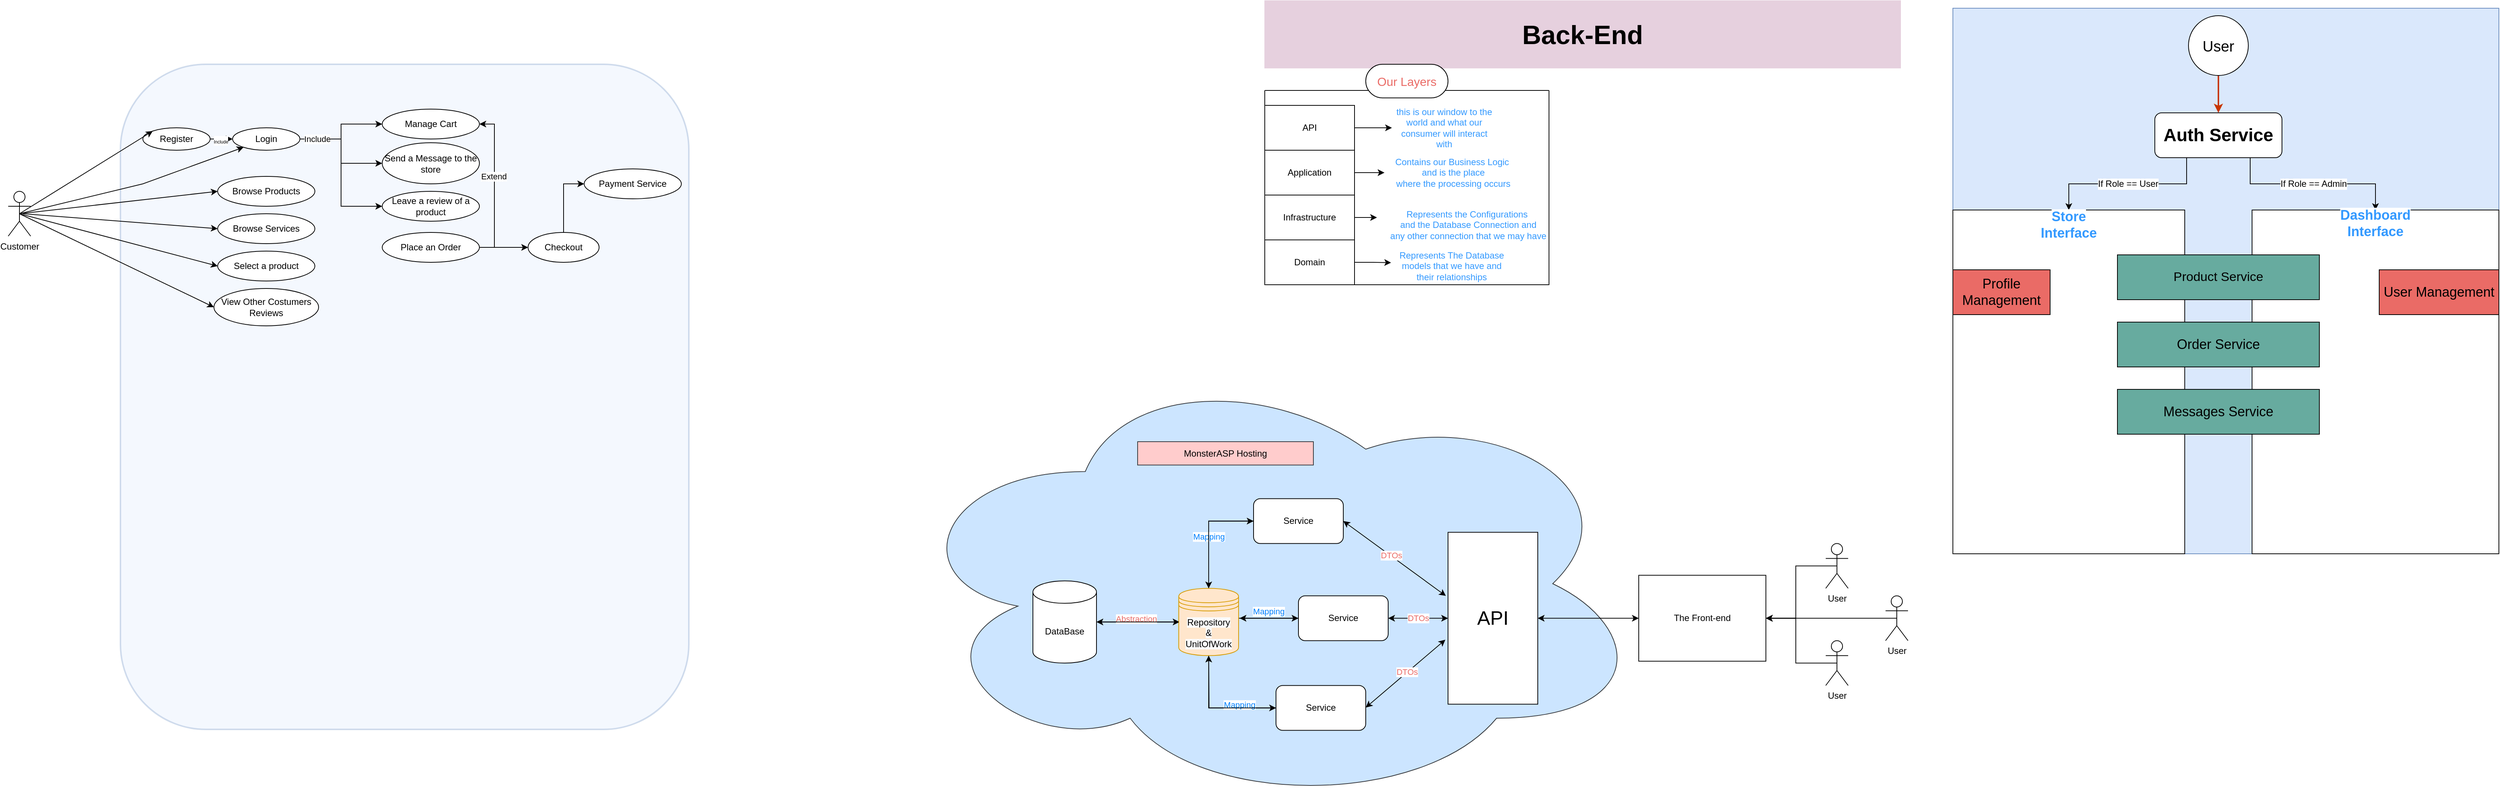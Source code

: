<mxfile version="24.9.0">
  <diagram name="Page-1" id="53EptZiF0VgPAhtHQbv1">
    <mxGraphModel dx="3916" dy="1809" grid="1" gridSize="10" guides="1" tooltips="1" connect="1" arrows="1" fold="1" page="1" pageScale="1" pageWidth="850" pageHeight="1100" math="0" shadow="0">
      <root>
        <mxCell id="0" />
        <mxCell id="1" parent="0" />
        <mxCell id="EGaE_BsWsuX4VPveSWQg-1" value="" style="ellipse;shape=cloud;whiteSpace=wrap;html=1;fillColor=#cce5ff;strokeColor=#36393d;" vertex="1" parent="1">
          <mxGeometry x="-1340" y="-620" width="1000" height="600" as="geometry" />
        </mxCell>
        <mxCell id="XSrR4Fl4yp7n7AM9qIPY-21" value="" style="swimlane;startSize=0;" parent="1" vertex="1">
          <mxGeometry x="-850" y="-980" width="380" height="260" as="geometry">
            <mxRectangle x="-850" y="-980" width="50" height="40" as="alternateBounds" />
          </mxGeometry>
        </mxCell>
        <mxCell id="XSrR4Fl4yp7n7AM9qIPY-11" value="&lt;span style=&quot;text-align: left;&quot;&gt;&lt;font color=&quot;#3399ff&quot;&gt;Represents The Database models that we have and their relationships&lt;/font&gt;&lt;/span&gt;" style="text;html=1;align=center;verticalAlign=middle;whiteSpace=wrap;rounded=0;" parent="XSrR4Fl4yp7n7AM9qIPY-21" vertex="1">
          <mxGeometry x="170" y="210" width="160" height="50" as="geometry" />
        </mxCell>
        <mxCell id="_j5DZ5Zvk47AiCZI-Ahg-1" value="" style="whiteSpace=wrap;html=1;aspect=fixed;fillColor=#dae8fc;strokeColor=#6c8ebf;" parent="1" vertex="1">
          <mxGeometry x="70" y="-1090" width="730" height="730" as="geometry" />
        </mxCell>
        <mxCell id="_j5DZ5Zvk47AiCZI-Ahg-8" value="&lt;font style=&quot;font-size: 12px;&quot;&gt;If Role == Admin&lt;/font&gt;" style="edgeStyle=orthogonalEdgeStyle;rounded=0;orthogonalLoop=1;jettySize=auto;html=1;exitX=0.75;exitY=1;exitDx=0;exitDy=0;entryX=0.5;entryY=0;entryDx=0;entryDy=0;" parent="1" source="_j5DZ5Zvk47AiCZI-Ahg-2" target="_j5DZ5Zvk47AiCZI-Ahg-6" edge="1">
          <mxGeometry relative="1" as="geometry" />
        </mxCell>
        <mxCell id="_j5DZ5Zvk47AiCZI-Ahg-9" value="&lt;font style=&quot;font-size: 12px;&quot;&gt;If Role == User&lt;/font&gt;" style="edgeStyle=orthogonalEdgeStyle;rounded=0;orthogonalLoop=1;jettySize=auto;html=1;exitX=0.25;exitY=1;exitDx=0;exitDy=0;entryX=0.5;entryY=0;entryDx=0;entryDy=0;" parent="1" source="_j5DZ5Zvk47AiCZI-Ahg-2" target="_j5DZ5Zvk47AiCZI-Ahg-7" edge="1">
          <mxGeometry relative="1" as="geometry" />
        </mxCell>
        <mxCell id="_j5DZ5Zvk47AiCZI-Ahg-2" value="&lt;h3 style=&quot;&quot;&gt;&lt;font style=&quot;font-size: 24px;&quot;&gt;Auth Service&lt;/font&gt;&lt;/h3&gt;" style="rounded=1;whiteSpace=wrap;html=1;" parent="1" vertex="1">
          <mxGeometry x="340" y="-950" width="170" height="60" as="geometry" />
        </mxCell>
        <mxCell id="_j5DZ5Zvk47AiCZI-Ahg-4" style="edgeStyle=orthogonalEdgeStyle;rounded=1;orthogonalLoop=1;jettySize=auto;html=1;exitX=0.5;exitY=1;exitDx=0;exitDy=0;fillColor=#fa6800;strokeColor=#C73500;curved=0;strokeWidth=2;" parent="1" source="_j5DZ5Zvk47AiCZI-Ahg-3" target="_j5DZ5Zvk47AiCZI-Ahg-2" edge="1">
          <mxGeometry relative="1" as="geometry" />
        </mxCell>
        <mxCell id="_j5DZ5Zvk47AiCZI-Ahg-3" value="&lt;font style=&quot;font-size: 20px;&quot;&gt;User&lt;/font&gt;" style="ellipse;whiteSpace=wrap;html=1;aspect=fixed;" parent="1" vertex="1">
          <mxGeometry x="385" y="-1080" width="80" height="80" as="geometry" />
        </mxCell>
        <mxCell id="_j5DZ5Zvk47AiCZI-Ahg-6" value="" style="rounded=0;whiteSpace=wrap;html=1;" parent="1" vertex="1">
          <mxGeometry x="470" y="-820" width="330" height="460" as="geometry" />
        </mxCell>
        <mxCell id="_j5DZ5Zvk47AiCZI-Ahg-7" value="" style="rounded=0;whiteSpace=wrap;html=1;" parent="1" vertex="1">
          <mxGeometry x="70" y="-820" width="310" height="460" as="geometry" />
        </mxCell>
        <mxCell id="_j5DZ5Zvk47AiCZI-Ahg-10" value="&lt;font color=&quot;#3399ff&quot; size=&quot;1&quot; style=&quot;&quot;&gt;&lt;b style=&quot;background-color: rgb(255, 255, 255); font-size: 18px;&quot;&gt;Dashboard Interface&lt;/b&gt;&lt;/font&gt;" style="text;html=1;align=center;verticalAlign=middle;whiteSpace=wrap;rounded=0;" parent="1" vertex="1">
          <mxGeometry x="572.82" y="-822.5" width="124.37" height="40" as="geometry" />
        </mxCell>
        <mxCell id="_j5DZ5Zvk47AiCZI-Ahg-11" value="&lt;font color=&quot;#3399ff&quot; style=&quot;font-size: 18px; background-color: rgb(255, 255, 255);&quot;&gt;&lt;b&gt;Store Interface&lt;/b&gt;&lt;/font&gt;" style="text;html=1;align=center;verticalAlign=middle;whiteSpace=wrap;rounded=0;" parent="1" vertex="1">
          <mxGeometry x="180" y="-822.5" width="90" height="45" as="geometry" />
        </mxCell>
        <mxCell id="_j5DZ5Zvk47AiCZI-Ahg-13" value="&lt;font style=&quot;font-size: 17px;&quot;&gt;Product Service&lt;/font&gt;" style="rounded=0;whiteSpace=wrap;html=1;fillColor=#67AB9F;" parent="1" vertex="1">
          <mxGeometry x="290" y="-760" width="270" height="60" as="geometry" />
        </mxCell>
        <mxCell id="_j5DZ5Zvk47AiCZI-Ahg-14" value="&lt;font style=&quot;font-size: 18px;&quot;&gt;Order Service&lt;/font&gt;" style="rounded=0;whiteSpace=wrap;html=1;strokeColor=#000000;fillColor=#67AB9F;" parent="1" vertex="1">
          <mxGeometry x="290" y="-670" width="270" height="60" as="geometry" />
        </mxCell>
        <mxCell id="_j5DZ5Zvk47AiCZI-Ahg-15" value="&lt;font style=&quot;font-size: 18px;&quot;&gt;Messages Service&lt;/font&gt;" style="rounded=0;whiteSpace=wrap;html=1;fillColor=#67AB9F;" parent="1" vertex="1">
          <mxGeometry x="290" y="-580" width="270" height="60" as="geometry" />
        </mxCell>
        <mxCell id="_j5DZ5Zvk47AiCZI-Ahg-16" value="&lt;font style=&quot;font-size: 18px;&quot;&gt;Profile Management&lt;/font&gt;" style="rounded=0;whiteSpace=wrap;html=1;fillColor=#EA6B66;" parent="1" vertex="1">
          <mxGeometry x="70" y="-740" width="130" height="60" as="geometry" />
        </mxCell>
        <mxCell id="_j5DZ5Zvk47AiCZI-Ahg-17" value="&lt;font style=&quot;font-size: 18px;&quot;&gt;User Management&lt;/font&gt;" style="rounded=0;whiteSpace=wrap;html=1;fillColor=#EA6B66;" parent="1" vertex="1">
          <mxGeometry x="640" y="-740" width="160" height="60" as="geometry" />
        </mxCell>
        <mxCell id="XSrR4Fl4yp7n7AM9qIPY-2" value="&lt;h1&gt;&lt;font style=&quot;font-size: 35px; background-color: rgb(230, 208, 222);&quot;&gt;Back-End&lt;/font&gt;&lt;/h1&gt;" style="rounded=0;whiteSpace=wrap;html=1;strokeColor=#E6D0DE;fillColor=#E6D0DE;" parent="1" vertex="1">
          <mxGeometry x="-850" y="-1100" width="850" height="90" as="geometry" />
        </mxCell>
        <mxCell id="XSrR4Fl4yp7n7AM9qIPY-5" value="Domain" style="rounded=0;whiteSpace=wrap;html=1;" parent="1" vertex="1">
          <mxGeometry x="-850" y="-780" width="120" height="60" as="geometry" />
        </mxCell>
        <mxCell id="XSrR4Fl4yp7n7AM9qIPY-16" style="edgeStyle=orthogonalEdgeStyle;rounded=0;orthogonalLoop=1;jettySize=auto;html=1;exitX=1;exitY=0.75;exitDx=0;exitDy=0;" parent="1" source="XSrR4Fl4yp7n7AM9qIPY-6" target="XSrR4Fl4yp7n7AM9qIPY-13" edge="1">
          <mxGeometry relative="1" as="geometry">
            <Array as="points">
              <mxPoint x="-730" y="-810" />
            </Array>
          </mxGeometry>
        </mxCell>
        <mxCell id="XSrR4Fl4yp7n7AM9qIPY-6" value="Infrastructure" style="rounded=0;whiteSpace=wrap;html=1;" parent="1" vertex="1">
          <mxGeometry x="-850" y="-840" width="120" height="60" as="geometry" />
        </mxCell>
        <mxCell id="XSrR4Fl4yp7n7AM9qIPY-18" style="edgeStyle=orthogonalEdgeStyle;rounded=0;orthogonalLoop=1;jettySize=auto;html=1;exitX=1;exitY=0.5;exitDx=0;exitDy=0;" parent="1" source="XSrR4Fl4yp7n7AM9qIPY-7" target="XSrR4Fl4yp7n7AM9qIPY-17" edge="1">
          <mxGeometry relative="1" as="geometry" />
        </mxCell>
        <mxCell id="XSrR4Fl4yp7n7AM9qIPY-7" value="Application" style="rounded=0;whiteSpace=wrap;html=1;" parent="1" vertex="1">
          <mxGeometry x="-850" y="-900" width="120" height="60" as="geometry" />
        </mxCell>
        <mxCell id="XSrR4Fl4yp7n7AM9qIPY-20" value="" style="edgeStyle=orthogonalEdgeStyle;rounded=0;orthogonalLoop=1;jettySize=auto;html=1;" parent="1" source="XSrR4Fl4yp7n7AM9qIPY-8" target="XSrR4Fl4yp7n7AM9qIPY-19" edge="1">
          <mxGeometry relative="1" as="geometry" />
        </mxCell>
        <mxCell id="XSrR4Fl4yp7n7AM9qIPY-8" value="API" style="rounded=0;whiteSpace=wrap;html=1;" parent="1" vertex="1">
          <mxGeometry x="-850" y="-960" width="120" height="60" as="geometry" />
        </mxCell>
        <mxCell id="XSrR4Fl4yp7n7AM9qIPY-13" value="&lt;font color=&quot;#3399ff&quot;&gt;Represents the Configurations&lt;/font&gt;&lt;div&gt;&lt;font color=&quot;#3399ff&quot;&gt;&amp;nbsp;and the Database Connection&amp;nbsp;&lt;/font&gt;&lt;span style=&quot;color: rgb(51, 153, 255); background-color: initial;&quot;&gt;and&lt;/span&gt;&lt;/div&gt;&lt;div&gt;&lt;span style=&quot;color: rgb(51, 153, 255); background-color: initial;&quot;&gt;&amp;nbsp;any other connection that we may have&lt;/span&gt;&lt;/div&gt;" style="text;html=1;align=center;verticalAlign=middle;resizable=0;points=[];autosize=1;strokeColor=none;fillColor=none;" parent="1" vertex="1">
          <mxGeometry x="-700" y="-830" width="240" height="60" as="geometry" />
        </mxCell>
        <mxCell id="XSrR4Fl4yp7n7AM9qIPY-17" value="&lt;font color=&quot;#3399ff&quot;&gt;Contains our Business Logic&lt;/font&gt;&lt;div&gt;&lt;font color=&quot;#3399ff&quot;&gt;&amp;nbsp;and is the place&lt;/font&gt;&lt;/div&gt;&lt;div&gt;&lt;font color=&quot;#3399ff&quot;&gt;&amp;nbsp;where the processing occurs&lt;/font&gt;&lt;/div&gt;" style="text;html=1;align=center;verticalAlign=middle;resizable=0;points=[];autosize=1;strokeColor=none;fillColor=none;" parent="1" vertex="1">
          <mxGeometry x="-690" y="-900" width="180" height="60" as="geometry" />
        </mxCell>
        <mxCell id="XSrR4Fl4yp7n7AM9qIPY-19" value="&lt;font color=&quot;#3399ff&quot;&gt;this is our window to the world and what our consumer will interact with&lt;/font&gt;" style="text;html=1;align=center;verticalAlign=middle;whiteSpace=wrap;rounded=0;" parent="1" vertex="1">
          <mxGeometry x="-680" y="-955" width="140" height="50" as="geometry" />
        </mxCell>
        <mxCell id="XSrR4Fl4yp7n7AM9qIPY-23" value="&lt;font color=&quot;#ea6b66&quot; style=&quot;font-size: 16px;&quot;&gt;Our Layers&lt;/font&gt;" style="rounded=1;whiteSpace=wrap;html=1;arcSize=50;" parent="1" vertex="1">
          <mxGeometry x="-715" y="-1015" width="110" height="45" as="geometry" />
        </mxCell>
        <mxCell id="XSrR4Fl4yp7n7AM9qIPY-26" style="edgeStyle=orthogonalEdgeStyle;rounded=0;orthogonalLoop=1;jettySize=auto;html=1;exitX=1;exitY=0.5;exitDx=0;exitDy=0;entryX=-0.007;entryY=0.409;entryDx=0;entryDy=0;entryPerimeter=0;" parent="1" source="XSrR4Fl4yp7n7AM9qIPY-5" target="XSrR4Fl4yp7n7AM9qIPY-11" edge="1">
          <mxGeometry relative="1" as="geometry" />
        </mxCell>
        <mxCell id="-mKZj-k_-TuC-lpJlT1_-3" style="edgeStyle=orthogonalEdgeStyle;rounded=0;orthogonalLoop=1;jettySize=auto;html=1;exitX=1;exitY=0.5;exitDx=0;exitDy=0;exitPerimeter=0;entryX=0;entryY=0.5;entryDx=0;entryDy=0;" parent="1" edge="1">
          <mxGeometry relative="1" as="geometry">
            <mxPoint x="-1074" y="-268.75" as="sourcePoint" />
            <mxPoint x="-964" y="-268.75" as="targetPoint" />
          </mxGeometry>
        </mxCell>
        <mxCell id="-mKZj-k_-TuC-lpJlT1_-4" value="&lt;font color=&quot;#ea6b66&quot;&gt;Abstraction&lt;/font&gt;" style="edgeLabel;html=1;align=center;verticalAlign=middle;resizable=0;points=[];" parent="-mKZj-k_-TuC-lpJlT1_-3" vertex="1" connectable="0">
          <mxGeometry x="-0.061" y="-3" relative="1" as="geometry">
            <mxPoint y="-8" as="offset" />
          </mxGeometry>
        </mxCell>
        <mxCell id="XSrR4Fl4yp7n7AM9qIPY-28" value="DataBase" style="shape=cylinder3;whiteSpace=wrap;html=1;boundedLbl=1;backgroundOutline=1;size=15;" parent="1" vertex="1">
          <mxGeometry x="-1160" y="-323.75" width="85" height="110" as="geometry" />
        </mxCell>
        <mxCell id="-mKZj-k_-TuC-lpJlT1_-20" style="edgeStyle=orthogonalEdgeStyle;rounded=0;orthogonalLoop=1;jettySize=auto;html=1;exitX=0.5;exitY=0;exitDx=0;exitDy=0;entryX=0;entryY=0.5;entryDx=0;entryDy=0;" parent="1" source="-mKZj-k_-TuC-lpJlT1_-9" target="-mKZj-k_-TuC-lpJlT1_-16" edge="1">
          <mxGeometry relative="1" as="geometry" />
        </mxCell>
        <mxCell id="OIvifCW0qnTHP2LhYa-0-6" value="Mapping" style="edgeLabel;html=1;align=center;verticalAlign=middle;resizable=0;points=[];fontColor=#007FFF;" parent="-mKZj-k_-TuC-lpJlT1_-20" vertex="1" connectable="0">
          <mxGeometry x="0.003" y="1" relative="1" as="geometry">
            <mxPoint x="1" y="5" as="offset" />
          </mxGeometry>
        </mxCell>
        <mxCell id="-mKZj-k_-TuC-lpJlT1_-21" style="edgeStyle=orthogonalEdgeStyle;rounded=0;orthogonalLoop=1;jettySize=auto;html=1;exitX=1;exitY=0.3;exitDx=0;exitDy=0;entryX=0;entryY=0.5;entryDx=0;entryDy=0;" parent="1" source="-mKZj-k_-TuC-lpJlT1_-9" target="-mKZj-k_-TuC-lpJlT1_-15" edge="1">
          <mxGeometry relative="1" as="geometry">
            <Array as="points">
              <mxPoint x="-885" y="-273.75" />
            </Array>
          </mxGeometry>
        </mxCell>
        <mxCell id="OIvifCW0qnTHP2LhYa-0-5" value="Mapping" style="edgeLabel;html=1;align=center;verticalAlign=middle;resizable=0;points=[];fontColor=#007FFF;" parent="-mKZj-k_-TuC-lpJlT1_-21" vertex="1" connectable="0">
          <mxGeometry x="-0.009" y="-3" relative="1" as="geometry">
            <mxPoint x="7" y="-13" as="offset" />
          </mxGeometry>
        </mxCell>
        <mxCell id="-mKZj-k_-TuC-lpJlT1_-22" style="edgeStyle=orthogonalEdgeStyle;rounded=0;orthogonalLoop=1;jettySize=auto;html=1;exitX=0.5;exitY=1;exitDx=0;exitDy=0;entryX=0;entryY=0.5;entryDx=0;entryDy=0;" parent="1" source="-mKZj-k_-TuC-lpJlT1_-9" target="-mKZj-k_-TuC-lpJlT1_-13" edge="1">
          <mxGeometry relative="1" as="geometry" />
        </mxCell>
        <mxCell id="OIvifCW0qnTHP2LhYa-0-4" value="Mapping" style="edgeLabel;html=1;align=center;verticalAlign=middle;resizable=0;points=[];fontColor=#007FFF;" parent="-mKZj-k_-TuC-lpJlT1_-22" vertex="1" connectable="0">
          <mxGeometry x="0.383" y="-1" relative="1" as="geometry">
            <mxPoint y="-6" as="offset" />
          </mxGeometry>
        </mxCell>
        <mxCell id="-mKZj-k_-TuC-lpJlT1_-9" value="&lt;span style=&quot;color: rgb(0, 0, 0); font-family: Helvetica; font-size: 12px; font-style: normal; font-variant-ligatures: normal; font-variant-caps: normal; font-weight: 400; letter-spacing: normal; orphans: 2; text-align: center; text-indent: 0px; text-transform: none; widows: 2; word-spacing: 0px; -webkit-text-stroke-width: 0px; white-space: normal; background-color: rgb(251, 251, 251); text-decoration-thickness: initial; text-decoration-style: initial; text-decoration-color: initial; display: inline !important; float: none;&quot;&gt;Repository&lt;/span&gt;&lt;div&gt;&lt;span style=&quot;color: rgb(0, 0, 0); font-family: Helvetica; font-size: 12px; font-style: normal; font-variant-ligatures: normal; font-variant-caps: normal; font-weight: 400; letter-spacing: normal; orphans: 2; text-align: center; text-indent: 0px; text-transform: none; widows: 2; word-spacing: 0px; -webkit-text-stroke-width: 0px; white-space: normal; background-color: rgb(251, 251, 251); text-decoration-thickness: initial; text-decoration-style: initial; text-decoration-color: initial; display: inline !important; float: none;&quot;&gt;&amp;amp;&lt;/span&gt;&lt;/div&gt;&lt;div&gt;&lt;span style=&quot;color: rgb(0, 0, 0); font-family: Helvetica; font-size: 12px; font-style: normal; font-variant-ligatures: normal; font-variant-caps: normal; font-weight: 400; letter-spacing: normal; orphans: 2; text-align: center; text-indent: 0px; text-transform: none; widows: 2; word-spacing: 0px; -webkit-text-stroke-width: 0px; white-space: normal; background-color: rgb(251, 251, 251); text-decoration-thickness: initial; text-decoration-style: initial; text-decoration-color: initial; display: inline !important; float: none;&quot;&gt;UnitOfWork&lt;/span&gt;&lt;/div&gt;" style="shape=datastore;whiteSpace=wrap;html=1;fillColor=#ffe6cc;strokeColor=#d79b00;" parent="1" vertex="1">
          <mxGeometry x="-965" y="-313.75" width="80" height="90" as="geometry" />
        </mxCell>
        <mxCell id="-mKZj-k_-TuC-lpJlT1_-11" style="edgeStyle=orthogonalEdgeStyle;rounded=0;orthogonalLoop=1;jettySize=auto;html=1;exitX=0;exitY=0.5;exitDx=0;exitDy=0;entryX=1;entryY=0.5;entryDx=0;entryDy=0;entryPerimeter=0;" parent="1" source="-mKZj-k_-TuC-lpJlT1_-9" target="XSrR4Fl4yp7n7AM9qIPY-28" edge="1">
          <mxGeometry relative="1" as="geometry" />
        </mxCell>
        <mxCell id="OIvifCW0qnTHP2LhYa-0-9" style="edgeStyle=orthogonalEdgeStyle;rounded=0;orthogonalLoop=1;jettySize=auto;html=1;exitX=0;exitY=0.5;exitDx=0;exitDy=0;" parent="1" source="-mKZj-k_-TuC-lpJlT1_-13" edge="1">
          <mxGeometry relative="1" as="geometry">
            <mxPoint x="-925" y="-223.75" as="targetPoint" />
          </mxGeometry>
        </mxCell>
        <mxCell id="-mKZj-k_-TuC-lpJlT1_-13" value="Service" style="rounded=1;whiteSpace=wrap;html=1;" parent="1" vertex="1">
          <mxGeometry x="-835" y="-183.75" width="120" height="60" as="geometry" />
        </mxCell>
        <mxCell id="-mKZj-k_-TuC-lpJlT1_-15" value="Service" style="rounded=1;whiteSpace=wrap;html=1;" parent="1" vertex="1">
          <mxGeometry x="-805" y="-303.75" width="120" height="60" as="geometry" />
        </mxCell>
        <mxCell id="OIvifCW0qnTHP2LhYa-0-7" style="edgeStyle=orthogonalEdgeStyle;rounded=0;orthogonalLoop=1;jettySize=auto;html=1;exitX=0;exitY=0.5;exitDx=0;exitDy=0;entryX=0.5;entryY=0;entryDx=0;entryDy=0;" parent="1" source="-mKZj-k_-TuC-lpJlT1_-16" target="-mKZj-k_-TuC-lpJlT1_-9" edge="1">
          <mxGeometry relative="1" as="geometry" />
        </mxCell>
        <mxCell id="-mKZj-k_-TuC-lpJlT1_-16" value="Service" style="rounded=1;whiteSpace=wrap;html=1;" parent="1" vertex="1">
          <mxGeometry x="-865" y="-433.75" width="120" height="60" as="geometry" />
        </mxCell>
        <mxCell id="-mKZj-k_-TuC-lpJlT1_-23" value="&lt;font style=&quot;font-size: 26px;&quot;&gt;API&lt;/font&gt;" style="rounded=0;whiteSpace=wrap;html=1;" parent="1" vertex="1">
          <mxGeometry x="-605" y="-388.75" width="120" height="230" as="geometry" />
        </mxCell>
        <mxCell id="-mKZj-k_-TuC-lpJlT1_-28" value="" style="endArrow=classic;startArrow=classic;html=1;rounded=0;exitX=1;exitY=0.5;exitDx=0;exitDy=0;entryX=-0.024;entryY=0.37;entryDx=0;entryDy=0;entryPerimeter=0;" parent="1" source="-mKZj-k_-TuC-lpJlT1_-16" target="-mKZj-k_-TuC-lpJlT1_-23" edge="1">
          <mxGeometry width="50" height="50" relative="1" as="geometry">
            <mxPoint x="-725" y="-388.75" as="sourcePoint" />
            <mxPoint x="-675" y="-438.75" as="targetPoint" />
          </mxGeometry>
        </mxCell>
        <mxCell id="OIvifCW0qnTHP2LhYa-0-1" value="DTOs" style="edgeLabel;html=1;align=center;verticalAlign=middle;resizable=0;points=[];fontColor=#EA6B66;" parent="-mKZj-k_-TuC-lpJlT1_-28" vertex="1" connectable="0">
          <mxGeometry x="-0.057" y="-1" relative="1" as="geometry">
            <mxPoint y="-2" as="offset" />
          </mxGeometry>
        </mxCell>
        <mxCell id="-mKZj-k_-TuC-lpJlT1_-29" value="DTOs" style="endArrow=classic;startArrow=classic;html=1;rounded=0;entryX=0;entryY=0.5;entryDx=0;entryDy=0;exitX=1;exitY=0.5;exitDx=0;exitDy=0;fontColor=#EA6B66;" parent="1" edge="1">
          <mxGeometry width="50" height="50" relative="1" as="geometry">
            <mxPoint x="-685" y="-273.75" as="sourcePoint" />
            <mxPoint x="-605" y="-273.75" as="targetPoint" />
          </mxGeometry>
        </mxCell>
        <mxCell id="-mKZj-k_-TuC-lpJlT1_-30" value="" style="endArrow=classic;startArrow=classic;html=1;rounded=0;entryX=-0.03;entryY=0.625;entryDx=0;entryDy=0;exitX=1;exitY=0.5;exitDx=0;exitDy=0;entryPerimeter=0;" parent="1" target="-mKZj-k_-TuC-lpJlT1_-23" edge="1">
          <mxGeometry width="50" height="50" relative="1" as="geometry">
            <mxPoint x="-715" y="-154.23" as="sourcePoint" />
            <mxPoint x="-635" y="-154.23" as="targetPoint" />
          </mxGeometry>
        </mxCell>
        <mxCell id="OIvifCW0qnTHP2LhYa-0-3" value="DTOs" style="edgeLabel;html=1;align=center;verticalAlign=middle;resizable=0;points=[];fontColor=#EA6B66;" parent="-mKZj-k_-TuC-lpJlT1_-30" vertex="1" connectable="0">
          <mxGeometry x="0.046" y="1" relative="1" as="geometry">
            <mxPoint as="offset" />
          </mxGeometry>
        </mxCell>
        <mxCell id="OIvifCW0qnTHP2LhYa-0-8" style="edgeStyle=orthogonalEdgeStyle;rounded=0;orthogonalLoop=1;jettySize=auto;html=1;exitX=0;exitY=0.5;exitDx=0;exitDy=0;entryX=1.017;entryY=0.444;entryDx=0;entryDy=0;entryPerimeter=0;" parent="1" source="-mKZj-k_-TuC-lpJlT1_-15" target="-mKZj-k_-TuC-lpJlT1_-9" edge="1">
          <mxGeometry relative="1" as="geometry" />
        </mxCell>
        <mxCell id="hldRnCXCL5v1V4AY52UR-1" value="Customer&lt;div&gt;&lt;br&gt;&lt;/div&gt;" style="shape=umlActor;verticalLabelPosition=bottom;verticalAlign=top;html=1;outlineConnect=0;" parent="1" vertex="1">
          <mxGeometry x="-2530" y="-845" width="30" height="60" as="geometry" />
        </mxCell>
        <mxCell id="hldRnCXCL5v1V4AY52UR-11" value="" style="rounded=1;whiteSpace=wrap;html=1;strokeWidth=2;fillWeight=4;hachureGap=8;hachureAngle=45;opacity=30;fillColor=#dae8fc;strokeColor=#6c8ebf;" parent="1" vertex="1">
          <mxGeometry x="-2380" y="-1015" width="760" height="890" as="geometry" />
        </mxCell>
        <mxCell id="hldRnCXCL5v1V4AY52UR-15" style="edgeStyle=orthogonalEdgeStyle;rounded=0;orthogonalLoop=1;jettySize=auto;html=1;exitX=1;exitY=0.5;exitDx=0;exitDy=0;entryX=0;entryY=0.5;entryDx=0;entryDy=0;" parent="1" source="hldRnCXCL5v1V4AY52UR-13" target="hldRnCXCL5v1V4AY52UR-14" edge="1">
          <mxGeometry relative="1" as="geometry" />
        </mxCell>
        <mxCell id="hldRnCXCL5v1V4AY52UR-52" value="&lt;font style=&quot;font-size: 6px;&quot;&gt;Include&lt;/font&gt;" style="edgeLabel;html=1;align=center;verticalAlign=middle;resizable=0;points=[];" parent="hldRnCXCL5v1V4AY52UR-15" vertex="1" connectable="0">
          <mxGeometry x="-0.106" y="-2" relative="1" as="geometry">
            <mxPoint as="offset" />
          </mxGeometry>
        </mxCell>
        <mxCell id="hldRnCXCL5v1V4AY52UR-13" value="Register" style="ellipse;whiteSpace=wrap;html=1;" parent="1" vertex="1">
          <mxGeometry x="-2350" y="-930" width="90" height="30" as="geometry" />
        </mxCell>
        <mxCell id="hldRnCXCL5v1V4AY52UR-37" style="edgeStyle=orthogonalEdgeStyle;rounded=0;orthogonalLoop=1;jettySize=auto;html=1;exitX=1;exitY=0.5;exitDx=0;exitDy=0;" parent="1" source="hldRnCXCL5v1V4AY52UR-14" target="hldRnCXCL5v1V4AY52UR-32" edge="1">
          <mxGeometry relative="1" as="geometry" />
        </mxCell>
        <mxCell id="hldRnCXCL5v1V4AY52UR-38" style="edgeStyle=orthogonalEdgeStyle;rounded=0;orthogonalLoop=1;jettySize=auto;html=1;exitX=1;exitY=0.5;exitDx=0;exitDy=0;entryX=0;entryY=0.5;entryDx=0;entryDy=0;" parent="1" source="hldRnCXCL5v1V4AY52UR-14" target="hldRnCXCL5v1V4AY52UR-33" edge="1">
          <mxGeometry relative="1" as="geometry" />
        </mxCell>
        <mxCell id="hldRnCXCL5v1V4AY52UR-39" style="edgeStyle=orthogonalEdgeStyle;rounded=0;orthogonalLoop=1;jettySize=auto;html=1;exitX=1;exitY=0.5;exitDx=0;exitDy=0;entryX=0;entryY=0.5;entryDx=0;entryDy=0;" parent="1" source="hldRnCXCL5v1V4AY52UR-14" target="hldRnCXCL5v1V4AY52UR-34" edge="1">
          <mxGeometry relative="1" as="geometry" />
        </mxCell>
        <mxCell id="hldRnCXCL5v1V4AY52UR-54" value="Include" style="edgeLabel;html=1;align=center;verticalAlign=middle;resizable=0;points=[];" parent="hldRnCXCL5v1V4AY52UR-39" vertex="1" connectable="0">
          <mxGeometry x="-0.77" relative="1" as="geometry">
            <mxPoint as="offset" />
          </mxGeometry>
        </mxCell>
        <mxCell id="hldRnCXCL5v1V4AY52UR-14" value="Login" style="ellipse;whiteSpace=wrap;html=1;" parent="1" vertex="1">
          <mxGeometry x="-2230" y="-930" width="90" height="30" as="geometry" />
        </mxCell>
        <mxCell id="hldRnCXCL5v1V4AY52UR-20" value="" style="endArrow=classic;html=1;rounded=0;entryX=0;entryY=0;entryDx=0;entryDy=0;exitX=0.5;exitY=0.5;exitDx=0;exitDy=0;exitPerimeter=0;" parent="1" source="hldRnCXCL5v1V4AY52UR-1" target="hldRnCXCL5v1V4AY52UR-13" edge="1">
          <mxGeometry width="50" height="50" relative="1" as="geometry">
            <mxPoint x="-2500" y="-807.5" as="sourcePoint" />
            <mxPoint x="-2450" y="-857.5" as="targetPoint" />
          </mxGeometry>
        </mxCell>
        <mxCell id="hldRnCXCL5v1V4AY52UR-22" value="" style="endArrow=classic;html=1;rounded=0;exitX=0.5;exitY=0.5;exitDx=0;exitDy=0;exitPerimeter=0;" parent="1" source="hldRnCXCL5v1V4AY52UR-1" target="hldRnCXCL5v1V4AY52UR-14" edge="1">
          <mxGeometry width="50" height="50" relative="1" as="geometry">
            <mxPoint x="-2360" y="-822.5" as="sourcePoint" />
            <mxPoint x="-2220" y="-735" as="targetPoint" />
            <Array as="points">
              <mxPoint x="-2350" y="-855" />
            </Array>
          </mxGeometry>
        </mxCell>
        <mxCell id="hldRnCXCL5v1V4AY52UR-24" value="Browse Products" style="ellipse;whiteSpace=wrap;html=1;" parent="1" vertex="1">
          <mxGeometry x="-2250" y="-865" width="130" height="40" as="geometry" />
        </mxCell>
        <mxCell id="hldRnCXCL5v1V4AY52UR-26" value="" style="endArrow=classic;html=1;rounded=0;entryX=0;entryY=0.5;entryDx=0;entryDy=0;exitX=0.5;exitY=0.5;exitDx=0;exitDy=0;exitPerimeter=0;" parent="1" source="hldRnCXCL5v1V4AY52UR-1" target="hldRnCXCL5v1V4AY52UR-24" edge="1">
          <mxGeometry width="50" height="50" relative="1" as="geometry">
            <mxPoint x="-2510" y="-815" as="sourcePoint" />
            <mxPoint x="-2190" y="-820" as="targetPoint" />
          </mxGeometry>
        </mxCell>
        <mxCell id="hldRnCXCL5v1V4AY52UR-29" value="Browse Services" style="ellipse;whiteSpace=wrap;html=1;" parent="1" vertex="1">
          <mxGeometry x="-2250" y="-815" width="130" height="40" as="geometry" />
        </mxCell>
        <mxCell id="hldRnCXCL5v1V4AY52UR-31" value="Select a product" style="ellipse;whiteSpace=wrap;html=1;" parent="1" vertex="1">
          <mxGeometry x="-2250" y="-765" width="130" height="40" as="geometry" />
        </mxCell>
        <mxCell id="hldRnCXCL5v1V4AY52UR-32" value="Manage Cart" style="ellipse;whiteSpace=wrap;html=1;" parent="1" vertex="1">
          <mxGeometry x="-2030" y="-955" width="130" height="40" as="geometry" />
        </mxCell>
        <mxCell id="hldRnCXCL5v1V4AY52UR-33" value="Send a Message to the store" style="ellipse;whiteSpace=wrap;html=1;" parent="1" vertex="1">
          <mxGeometry x="-2030" y="-910" width="130" height="55" as="geometry" />
        </mxCell>
        <mxCell id="hldRnCXCL5v1V4AY52UR-34" value="Leave a review of a product" style="ellipse;whiteSpace=wrap;html=1;" parent="1" vertex="1">
          <mxGeometry x="-2030" y="-845" width="130" height="40" as="geometry" />
        </mxCell>
        <mxCell id="hldRnCXCL5v1V4AY52UR-35" value="View Other Costumers Reviews" style="ellipse;whiteSpace=wrap;html=1;" parent="1" vertex="1">
          <mxGeometry x="-2255" y="-715" width="140" height="50" as="geometry" />
        </mxCell>
        <mxCell id="hldRnCXCL5v1V4AY52UR-40" value="" style="endArrow=classic;html=1;rounded=0;entryX=0;entryY=0.5;entryDx=0;entryDy=0;" parent="1" target="hldRnCXCL5v1V4AY52UR-29" edge="1">
          <mxGeometry width="50" height="50" relative="1" as="geometry">
            <mxPoint x="-2510" y="-815" as="sourcePoint" />
            <mxPoint x="-2420" y="-795" as="targetPoint" />
          </mxGeometry>
        </mxCell>
        <mxCell id="hldRnCXCL5v1V4AY52UR-41" value="" style="endArrow=classic;html=1;rounded=0;entryX=0;entryY=0.5;entryDx=0;entryDy=0;exitX=0.5;exitY=0.5;exitDx=0;exitDy=0;exitPerimeter=0;" parent="1" source="hldRnCXCL5v1V4AY52UR-1" target="hldRnCXCL5v1V4AY52UR-31" edge="1">
          <mxGeometry width="50" height="50" relative="1" as="geometry">
            <mxPoint x="-2480" y="-695" as="sourcePoint" />
            <mxPoint x="-2430" y="-745" as="targetPoint" />
          </mxGeometry>
        </mxCell>
        <mxCell id="hldRnCXCL5v1V4AY52UR-42" value="" style="endArrow=classic;html=1;rounded=0;entryX=0;entryY=0.5;entryDx=0;entryDy=0;exitX=0.5;exitY=0.5;exitDx=0;exitDy=0;exitPerimeter=0;" parent="1" source="hldRnCXCL5v1V4AY52UR-1" target="hldRnCXCL5v1V4AY52UR-35" edge="1">
          <mxGeometry width="50" height="50" relative="1" as="geometry">
            <mxPoint x="-2440" y="-685" as="sourcePoint" />
            <mxPoint x="-2390" y="-735" as="targetPoint" />
          </mxGeometry>
        </mxCell>
        <mxCell id="hldRnCXCL5v1V4AY52UR-48" style="edgeStyle=orthogonalEdgeStyle;rounded=0;orthogonalLoop=1;jettySize=auto;html=1;exitX=1;exitY=0.5;exitDx=0;exitDy=0;entryX=1;entryY=0.5;entryDx=0;entryDy=0;" parent="1" source="hldRnCXCL5v1V4AY52UR-43" target="hldRnCXCL5v1V4AY52UR-32" edge="1">
          <mxGeometry relative="1" as="geometry" />
        </mxCell>
        <mxCell id="hldRnCXCL5v1V4AY52UR-49" value="Extend" style="edgeLabel;html=1;align=center;verticalAlign=middle;resizable=0;points=[];" parent="hldRnCXCL5v1V4AY52UR-48" vertex="1" connectable="0">
          <mxGeometry x="0.128" y="1" relative="1" as="geometry">
            <mxPoint as="offset" />
          </mxGeometry>
        </mxCell>
        <mxCell id="hldRnCXCL5v1V4AY52UR-43" value="Place an Order" style="ellipse;whiteSpace=wrap;html=1;" parent="1" vertex="1">
          <mxGeometry x="-2030" y="-790" width="130" height="40" as="geometry" />
        </mxCell>
        <mxCell id="hldRnCXCL5v1V4AY52UR-58" style="edgeStyle=orthogonalEdgeStyle;rounded=0;orthogonalLoop=1;jettySize=auto;html=1;exitX=0.5;exitY=0;exitDx=0;exitDy=0;entryX=0;entryY=0.5;entryDx=0;entryDy=0;" parent="1" source="hldRnCXCL5v1V4AY52UR-55" target="hldRnCXCL5v1V4AY52UR-57" edge="1">
          <mxGeometry relative="1" as="geometry" />
        </mxCell>
        <mxCell id="hldRnCXCL5v1V4AY52UR-55" value="Checkout" style="ellipse;whiteSpace=wrap;html=1;" parent="1" vertex="1">
          <mxGeometry x="-1835" y="-790" width="95" height="40" as="geometry" />
        </mxCell>
        <mxCell id="hldRnCXCL5v1V4AY52UR-56" style="edgeStyle=orthogonalEdgeStyle;rounded=0;orthogonalLoop=1;jettySize=auto;html=1;exitX=1;exitY=0.5;exitDx=0;exitDy=0;entryX=0;entryY=0.5;entryDx=0;entryDy=0;" parent="1" source="hldRnCXCL5v1V4AY52UR-43" target="hldRnCXCL5v1V4AY52UR-55" edge="1">
          <mxGeometry relative="1" as="geometry" />
        </mxCell>
        <mxCell id="hldRnCXCL5v1V4AY52UR-57" value="Payment Service" style="ellipse;whiteSpace=wrap;html=1;" parent="1" vertex="1">
          <mxGeometry x="-1760" y="-875" width="130" height="40" as="geometry" />
        </mxCell>
        <mxCell id="EGaE_BsWsuX4VPveSWQg-5" value="MonsterASP Hosting" style="rounded=0;whiteSpace=wrap;html=1;fillColor=#ffcccc;strokeColor=#36393d;" vertex="1" parent="1">
          <mxGeometry x="-1020" y="-510" width="235" height="31.25" as="geometry" />
        </mxCell>
        <mxCell id="EGaE_BsWsuX4VPveSWQg-6" value="The Front-end" style="rounded=0;whiteSpace=wrap;html=1;" vertex="1" parent="1">
          <mxGeometry x="-350" y="-331.25" width="170" height="115" as="geometry" />
        </mxCell>
        <mxCell id="EGaE_BsWsuX4VPveSWQg-7" value="" style="endArrow=classic;startArrow=classic;html=1;rounded=0;entryX=0;entryY=0.5;entryDx=0;entryDy=0;exitX=1;exitY=0.5;exitDx=0;exitDy=0;" edge="1" parent="1" source="-mKZj-k_-TuC-lpJlT1_-23" target="EGaE_BsWsuX4VPveSWQg-6">
          <mxGeometry width="50" height="50" relative="1" as="geometry">
            <mxPoint x="-430" y="-273.75" as="sourcePoint" />
            <mxPoint x="-380" y="-323.75" as="targetPoint" />
          </mxGeometry>
        </mxCell>
        <mxCell id="EGaE_BsWsuX4VPveSWQg-12" style="edgeStyle=orthogonalEdgeStyle;rounded=0;orthogonalLoop=1;jettySize=auto;html=1;exitX=0.5;exitY=0.5;exitDx=0;exitDy=0;exitPerimeter=0;entryX=1;entryY=0.5;entryDx=0;entryDy=0;" edge="1" parent="1" source="EGaE_BsWsuX4VPveSWQg-8" target="EGaE_BsWsuX4VPveSWQg-6">
          <mxGeometry relative="1" as="geometry" />
        </mxCell>
        <mxCell id="EGaE_BsWsuX4VPveSWQg-8" value="User" style="shape=umlActor;verticalLabelPosition=bottom;verticalAlign=top;html=1;outlineConnect=0;" vertex="1" parent="1">
          <mxGeometry x="-100" y="-373.75" width="30" height="60" as="geometry" />
        </mxCell>
        <mxCell id="EGaE_BsWsuX4VPveSWQg-14" style="edgeStyle=orthogonalEdgeStyle;rounded=0;orthogonalLoop=1;jettySize=auto;html=1;exitX=0.5;exitY=0.5;exitDx=0;exitDy=0;exitPerimeter=0;entryX=1;entryY=0.5;entryDx=0;entryDy=0;" edge="1" parent="1" source="EGaE_BsWsuX4VPveSWQg-9" target="EGaE_BsWsuX4VPveSWQg-6">
          <mxGeometry relative="1" as="geometry" />
        </mxCell>
        <mxCell id="EGaE_BsWsuX4VPveSWQg-9" value="User" style="shape=umlActor;verticalLabelPosition=bottom;verticalAlign=top;html=1;outlineConnect=0;" vertex="1" parent="1">
          <mxGeometry x="-100" y="-243.75" width="30" height="60" as="geometry" />
        </mxCell>
        <mxCell id="EGaE_BsWsuX4VPveSWQg-13" style="edgeStyle=orthogonalEdgeStyle;rounded=0;orthogonalLoop=1;jettySize=auto;html=1;exitX=0.5;exitY=0.5;exitDx=0;exitDy=0;exitPerimeter=0;" edge="1" parent="1" source="EGaE_BsWsuX4VPveSWQg-11">
          <mxGeometry relative="1" as="geometry">
            <mxPoint x="-180" y="-273.75" as="targetPoint" />
          </mxGeometry>
        </mxCell>
        <mxCell id="EGaE_BsWsuX4VPveSWQg-11" value="User" style="shape=umlActor;verticalLabelPosition=bottom;verticalAlign=top;html=1;outlineConnect=0;" vertex="1" parent="1">
          <mxGeometry x="-20" y="-303.75" width="30" height="60" as="geometry" />
        </mxCell>
      </root>
    </mxGraphModel>
  </diagram>
</mxfile>
